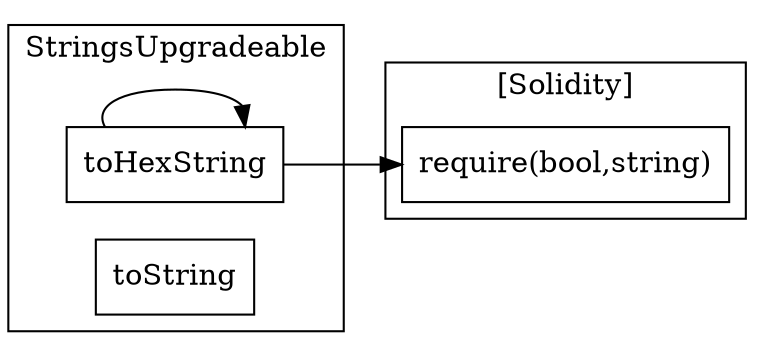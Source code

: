 strict digraph {
rankdir="LR"
node [shape=box]
subgraph cluster_225_StringsUpgradeable {
label = "StringsUpgradeable"
"225_toHexString" [label="toHexString"]
"225_toString" [label="toString"]
"225_toHexString" -> "225_toHexString"
}subgraph cluster_solidity {
label = "[Solidity]"
"require(bool,string)" 
"225_toHexString" -> "require(bool,string)"
}
}
